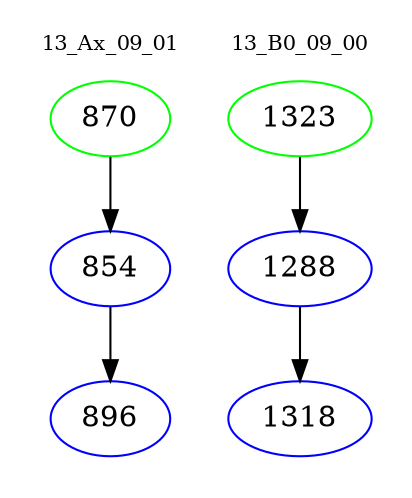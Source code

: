 digraph{
subgraph cluster_0 {
color = white
label = "13_Ax_09_01";
fontsize=10;
T0_870 [label="870", color="green"]
T0_870 -> T0_854 [color="black"]
T0_854 [label="854", color="blue"]
T0_854 -> T0_896 [color="black"]
T0_896 [label="896", color="blue"]
}
subgraph cluster_1 {
color = white
label = "13_B0_09_00";
fontsize=10;
T1_1323 [label="1323", color="green"]
T1_1323 -> T1_1288 [color="black"]
T1_1288 [label="1288", color="blue"]
T1_1288 -> T1_1318 [color="black"]
T1_1318 [label="1318", color="blue"]
}
}
